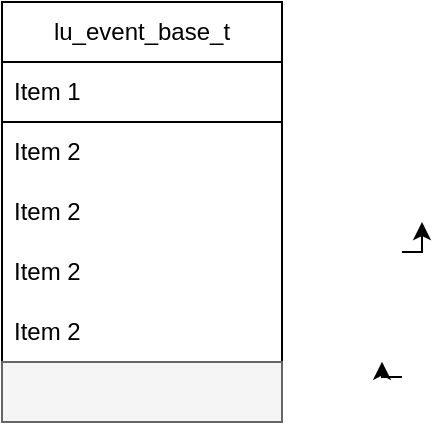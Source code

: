 <mxfile version="26.0.2">
  <diagram id="C5RBs43oDa-KdzZeNtuy" name="Page-1">
    <mxGraphModel dx="727" dy="406" grid="1" gridSize="10" guides="1" tooltips="1" connect="1" arrows="1" fold="1" page="1" pageScale="1" pageWidth="827" pageHeight="1169" math="0" shadow="0">
      <root>
        <mxCell id="WIyWlLk6GJQsqaUBKTNV-0" />
        <mxCell id="WIyWlLk6GJQsqaUBKTNV-1" parent="WIyWlLk6GJQsqaUBKTNV-0" />
        <mxCell id="8zQmAsxSiLVfmqvhzqYv-2" style="edgeStyle=orthogonalEdgeStyle;rounded=0;orthogonalLoop=1;jettySize=auto;html=1;" edge="1" parent="WIyWlLk6GJQsqaUBKTNV-1">
          <mxGeometry relative="1" as="geometry">
            <mxPoint x="510" y="410" as="targetPoint" />
            <mxPoint x="500" y="425.0" as="sourcePoint" />
          </mxGeometry>
        </mxCell>
        <mxCell id="8zQmAsxSiLVfmqvhzqYv-3" style="edgeStyle=orthogonalEdgeStyle;rounded=0;orthogonalLoop=1;jettySize=auto;html=1;exitX=1;exitY=0.75;exitDx=0;exitDy=0;" edge="1" parent="WIyWlLk6GJQsqaUBKTNV-1">
          <mxGeometry relative="1" as="geometry">
            <mxPoint x="490" y="479.833" as="targetPoint" />
            <mxPoint x="500" y="487.5" as="sourcePoint" />
          </mxGeometry>
        </mxCell>
        <mxCell id="8zQmAsxSiLVfmqvhzqYv-4" value="lu_event_base_t" style="swimlane;fontStyle=0;childLayout=stackLayout;horizontal=1;startSize=30;horizontalStack=0;resizeParent=1;resizeParentMax=0;resizeLast=0;collapsible=1;marginBottom=0;whiteSpace=wrap;html=1;" vertex="1" parent="WIyWlLk6GJQsqaUBKTNV-1">
          <mxGeometry x="300" y="300" width="140" height="210" as="geometry" />
        </mxCell>
        <mxCell id="8zQmAsxSiLVfmqvhzqYv-5" value="Item 1" style="text;strokeColor=default;fillColor=none;align=left;verticalAlign=middle;spacingLeft=4;spacingRight=4;overflow=hidden;points=[[0,0.5],[1,0.5]];portConstraint=eastwest;rotatable=0;whiteSpace=wrap;html=1;" vertex="1" parent="8zQmAsxSiLVfmqvhzqYv-4">
          <mxGeometry y="30" width="140" height="30" as="geometry" />
        </mxCell>
        <mxCell id="8zQmAsxSiLVfmqvhzqYv-6" value="Item 2" style="text;strokeColor=none;fillColor=none;align=left;verticalAlign=middle;spacingLeft=4;spacingRight=4;overflow=hidden;points=[[0,0.5],[1,0.5]];portConstraint=eastwest;rotatable=0;whiteSpace=wrap;html=1;" vertex="1" parent="8zQmAsxSiLVfmqvhzqYv-4">
          <mxGeometry y="60" width="140" height="30" as="geometry" />
        </mxCell>
        <mxCell id="8zQmAsxSiLVfmqvhzqYv-9" value="Item 2" style="text;strokeColor=none;fillColor=none;align=left;verticalAlign=middle;spacingLeft=4;spacingRight=4;overflow=hidden;points=[[0,0.5],[1,0.5]];portConstraint=eastwest;rotatable=0;whiteSpace=wrap;html=1;" vertex="1" parent="8zQmAsxSiLVfmqvhzqYv-4">
          <mxGeometry y="90" width="140" height="30" as="geometry" />
        </mxCell>
        <mxCell id="8zQmAsxSiLVfmqvhzqYv-10" value="Item 2" style="text;strokeColor=none;fillColor=none;align=left;verticalAlign=middle;spacingLeft=4;spacingRight=4;overflow=hidden;points=[[0,0.5],[1,0.5]];portConstraint=eastwest;rotatable=0;whiteSpace=wrap;html=1;" vertex="1" parent="8zQmAsxSiLVfmqvhzqYv-4">
          <mxGeometry y="120" width="140" height="30" as="geometry" />
        </mxCell>
        <mxCell id="8zQmAsxSiLVfmqvhzqYv-8" value="Item 2" style="text;strokeColor=none;fillColor=none;align=left;verticalAlign=middle;spacingLeft=4;spacingRight=4;overflow=hidden;points=[[0,0.5],[1,0.5]];portConstraint=eastwest;rotatable=0;whiteSpace=wrap;html=1;" vertex="1" parent="8zQmAsxSiLVfmqvhzqYv-4">
          <mxGeometry y="150" width="140" height="30" as="geometry" />
        </mxCell>
        <mxCell id="8zQmAsxSiLVfmqvhzqYv-7" value="" style="text;strokeColor=#666666;fillColor=#f5f5f5;align=left;verticalAlign=middle;spacingLeft=4;spacingRight=4;overflow=hidden;points=[[0,0.5],[1,0.5]];portConstraint=eastwest;rotatable=0;whiteSpace=wrap;html=1;fontColor=#333333;" vertex="1" parent="8zQmAsxSiLVfmqvhzqYv-4">
          <mxGeometry y="180" width="140" height="30" as="geometry" />
        </mxCell>
      </root>
    </mxGraphModel>
  </diagram>
</mxfile>
